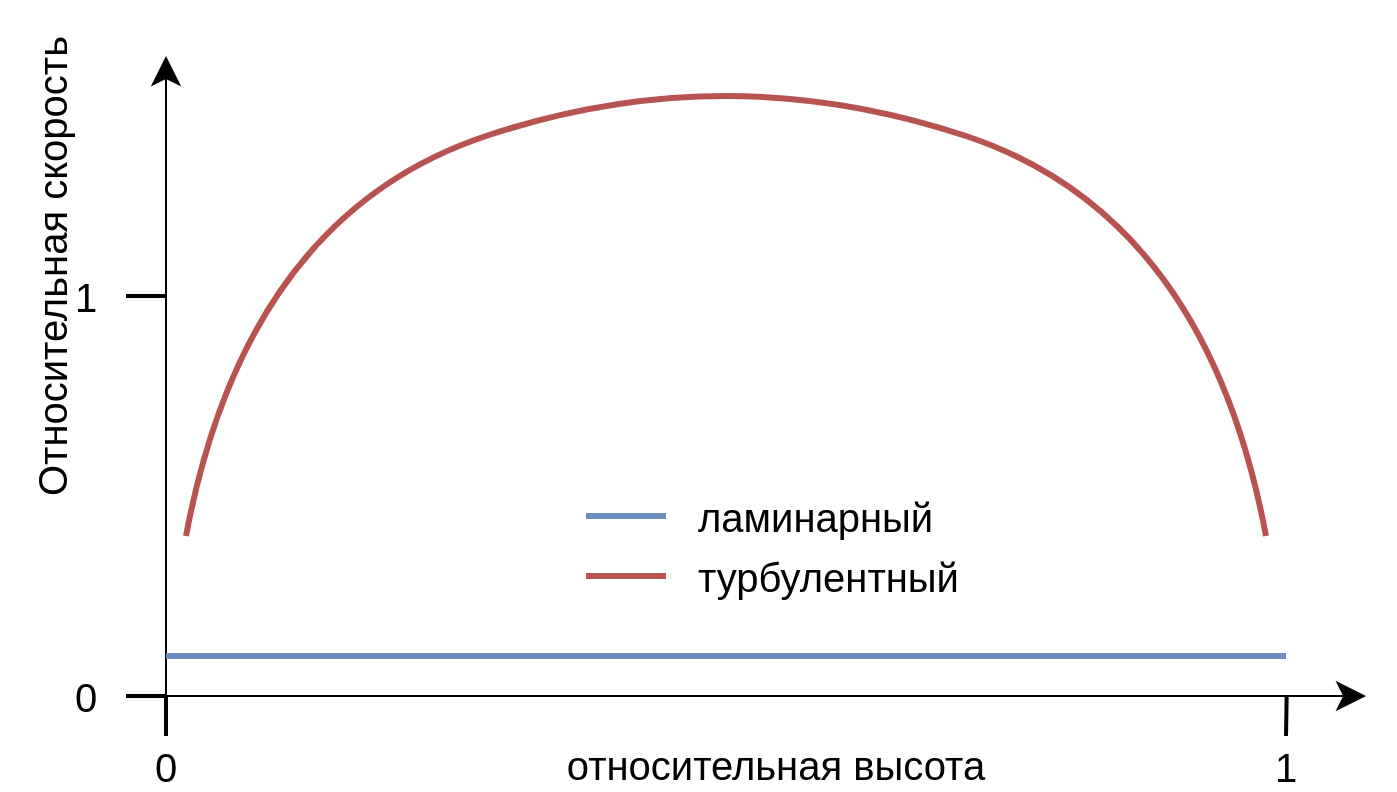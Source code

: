 <mxfile version="14.6.13" type="device"><diagram id="cfe45Z1RAnO_dBpLqvY-" name="Page-1"><mxGraphModel dx="872" dy="594" grid="1" gridSize="10" guides="1" tooltips="1" connect="1" arrows="1" fold="1" page="1" pageScale="1" pageWidth="827" pageHeight="1169" math="0" shadow="0"><root><mxCell id="0"/><mxCell id="1" parent="0"/><mxCell id="sadTvh-HkQKw--LDx0qZ-3" value="" style="curved=1;endArrow=none;html=1;endFill=0;strokeWidth=3;fillColor=#f8cecc;strokeColor=#b85450;" parent="1" edge="1"><mxGeometry width="50" height="50" relative="1" as="geometry"><mxPoint x="130" y="480" as="sourcePoint"/><mxPoint x="670" y="480" as="targetPoint"/><Array as="points"><mxPoint x="160" y="320"/><mxPoint x="400" y="240"/><mxPoint x="640" y="320"/></Array></mxGeometry></mxCell><mxCell id="sadTvh-HkQKw--LDx0qZ-4" value="" style="endArrow=classic;html=1;endFill=1;endSize=12;" parent="1" edge="1"><mxGeometry width="50" height="50" relative="1" as="geometry"><mxPoint x="120" y="560" as="sourcePoint"/><mxPoint x="720" y="560" as="targetPoint"/></mxGeometry></mxCell><mxCell id="sadTvh-HkQKw--LDx0qZ-5" value="" style="endArrow=none;html=1;endFill=0;startSize=12;startArrow=classic;startFill=1;" parent="1" edge="1"><mxGeometry width="50" height="50" relative="1" as="geometry"><mxPoint x="120" y="240" as="sourcePoint"/><mxPoint x="120" y="560" as="targetPoint"/></mxGeometry></mxCell><mxCell id="sadTvh-HkQKw--LDx0qZ-6" value="относительная высота" style="text;html=1;strokeColor=none;fillColor=none;align=center;verticalAlign=middle;whiteSpace=wrap;rounded=0;fontSize=20;" parent="1" vertex="1"><mxGeometry x="310" y="584" width="230" height="20" as="geometry"/></mxCell><mxCell id="sadTvh-HkQKw--LDx0qZ-9" value="Относительная скорость" style="text;html=1;strokeColor=none;fillColor=none;align=center;verticalAlign=middle;whiteSpace=wrap;rounded=0;fontSize=20;rotation=270;" parent="1" vertex="1"><mxGeometry x="-70" y="320" width="265" height="50" as="geometry"/></mxCell><mxCell id="sadTvh-HkQKw--LDx0qZ-10" value="" style="endArrow=none;html=1;strokeWidth=2;fontSize=20;" parent="1" edge="1"><mxGeometry width="50" height="50" relative="1" as="geometry"><mxPoint x="120" y="560" as="sourcePoint"/><mxPoint x="120" y="580" as="targetPoint"/></mxGeometry></mxCell><mxCell id="sadTvh-HkQKw--LDx0qZ-11" value="" style="endArrow=none;html=1;strokeWidth=2;fontSize=20;" parent="1" edge="1"><mxGeometry width="50" height="50" relative="1" as="geometry"><mxPoint x="680.337" y="560" as="sourcePoint"/><mxPoint x="680.003" y="580" as="targetPoint"/></mxGeometry></mxCell><mxCell id="sadTvh-HkQKw--LDx0qZ-12" value="1" style="text;html=1;strokeColor=none;fillColor=none;align=center;verticalAlign=middle;whiteSpace=wrap;rounded=0;fontSize=20;" parent="1" vertex="1"><mxGeometry x="660" y="585" width="40" height="20" as="geometry"/></mxCell><mxCell id="sadTvh-HkQKw--LDx0qZ-13" value="0" style="text;html=1;strokeColor=none;fillColor=none;align=center;verticalAlign=middle;whiteSpace=wrap;rounded=0;fontSize=20;" parent="1" vertex="1"><mxGeometry x="100" y="585" width="40" height="20" as="geometry"/></mxCell><mxCell id="sadTvh-HkQKw--LDx0qZ-14" value="0" style="text;html=1;strokeColor=none;fillColor=none;align=center;verticalAlign=middle;whiteSpace=wrap;rounded=0;fontSize=20;" parent="1" vertex="1"><mxGeometry x="60" y="550" width="40" height="20" as="geometry"/></mxCell><mxCell id="sadTvh-HkQKw--LDx0qZ-15" value="" style="endArrow=none;html=1;strokeWidth=2;fontSize=20;entryX=1;entryY=0.5;entryDx=0;entryDy=0;" parent="1" target="sadTvh-HkQKw--LDx0qZ-14" edge="1"><mxGeometry width="50" height="50" relative="1" as="geometry"><mxPoint x="120" y="560" as="sourcePoint"/><mxPoint x="130" y="590" as="targetPoint"/></mxGeometry></mxCell><mxCell id="sadTvh-HkQKw--LDx0qZ-17" value="1" style="text;html=1;strokeColor=none;fillColor=none;align=center;verticalAlign=middle;whiteSpace=wrap;rounded=0;fontSize=20;" parent="1" vertex="1"><mxGeometry x="60" y="350" width="40" height="20" as="geometry"/></mxCell><mxCell id="sadTvh-HkQKw--LDx0qZ-18" value="" style="endArrow=none;html=1;strokeWidth=2;fontSize=20;entryX=1;entryY=0.5;entryDx=0;entryDy=0;" parent="1" edge="1"><mxGeometry width="50" height="50" relative="1" as="geometry"><mxPoint x="120" y="360" as="sourcePoint"/><mxPoint x="100" y="360" as="targetPoint"/></mxGeometry></mxCell><mxCell id="sadTvh-HkQKw--LDx0qZ-21" value="ламинарный" style="text;html=1;strokeColor=none;fillColor=none;align=left;verticalAlign=middle;whiteSpace=wrap;rounded=0;fontSize=20;" parent="1" vertex="1"><mxGeometry x="384" y="460" width="86" height="20" as="geometry"/></mxCell><mxCell id="sadTvh-HkQKw--LDx0qZ-22" value="турбулентный" style="text;html=1;strokeColor=none;fillColor=none;align=left;verticalAlign=middle;whiteSpace=wrap;rounded=0;fontSize=20;" parent="1" vertex="1"><mxGeometry x="384" y="490" width="86" height="20" as="geometry"/></mxCell><mxCell id="sadTvh-HkQKw--LDx0qZ-23" value="" style="endArrow=none;html=1;strokeWidth=3;fontSize=20;fillColor=#dae8fc;strokeColor=#6c8ebf;" parent="1" edge="1"><mxGeometry width="50" height="50" relative="1" as="geometry"><mxPoint x="330" y="470" as="sourcePoint"/><mxPoint x="370" y="470" as="targetPoint"/></mxGeometry></mxCell><mxCell id="sadTvh-HkQKw--LDx0qZ-24" value="" style="endArrow=none;html=1;strokeWidth=3;fontSize=20;fillColor=#f8cecc;strokeColor=#b85450;" parent="1" edge="1"><mxGeometry width="50" height="50" relative="1" as="geometry"><mxPoint x="330" y="500" as="sourcePoint"/><mxPoint x="370" y="500" as="targetPoint"/></mxGeometry></mxCell><mxCell id="sadTvh-HkQKw--LDx0qZ-25" value="" style="endArrow=none;html=1;strokeWidth=3;fontSize=20;fillColor=#dae8fc;strokeColor=#6c8ebf;" parent="1" edge="1"><mxGeometry width="50" height="50" relative="1" as="geometry"><mxPoint x="120" y="540" as="sourcePoint"/><mxPoint x="680" y="540" as="targetPoint"/></mxGeometry></mxCell></root></mxGraphModel></diagram></mxfile>